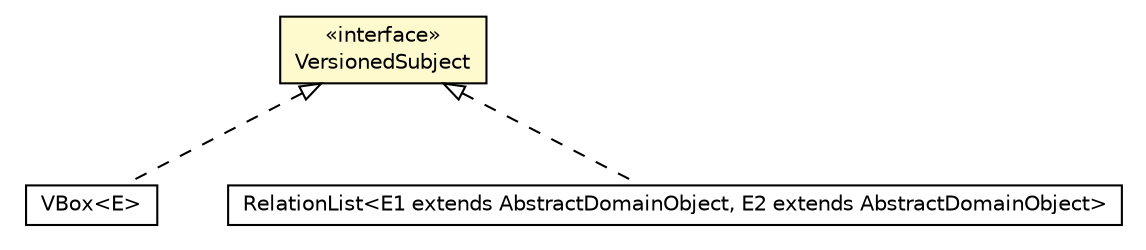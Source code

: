 #!/usr/local/bin/dot
#
# Class diagram 
# Generated by UMLGraph version 5.1 (http://www.umlgraph.org/)
#

digraph G {
	edge [fontname="Helvetica",fontsize=10,labelfontname="Helvetica",labelfontsize=10];
	node [fontname="Helvetica",fontsize=10,shape=plaintext];
	nodesep=0.25;
	ranksep=0.5;
	// pt.ist.fenixframework.backend.jvstmojb.pstm.VersionedSubject
	c129684 [label=<<table title="pt.ist.fenixframework.backend.jvstmojb.pstm.VersionedSubject" border="0" cellborder="1" cellspacing="0" cellpadding="2" port="p" bgcolor="lemonChiffon" href="./VersionedSubject.html">
		<tr><td><table border="0" cellspacing="0" cellpadding="1">
<tr><td align="center" balign="center"> &#171;interface&#187; </td></tr>
<tr><td align="center" balign="center"> VersionedSubject </td></tr>
		</table></td></tr>
		</table>>, fontname="Helvetica", fontcolor="black", fontsize=10.0];
	// pt.ist.fenixframework.backend.jvstmojb.pstm.VBox<E>
	c129685 [label=<<table title="pt.ist.fenixframework.backend.jvstmojb.pstm.VBox" border="0" cellborder="1" cellspacing="0" cellpadding="2" port="p" href="./VBox.html">
		<tr><td><table border="0" cellspacing="0" cellpadding="1">
<tr><td align="center" balign="center"> VBox&lt;E&gt; </td></tr>
		</table></td></tr>
		</table>>, fontname="Helvetica", fontcolor="black", fontsize=10.0];
	// pt.ist.fenixframework.backend.jvstmojb.pstm.RelationList<E1 extends pt.ist.fenixframework.backend.jvstmojb.pstm.AbstractDomainObject, E2 extends pt.ist.fenixframework.backend.jvstmojb.pstm.AbstractDomainObject>
	c129697 [label=<<table title="pt.ist.fenixframework.backend.jvstmojb.pstm.RelationList" border="0" cellborder="1" cellspacing="0" cellpadding="2" port="p" href="./RelationList.html">
		<tr><td><table border="0" cellspacing="0" cellpadding="1">
<tr><td align="center" balign="center"> RelationList&lt;E1 extends AbstractDomainObject, E2 extends AbstractDomainObject&gt; </td></tr>
		</table></td></tr>
		</table>>, fontname="Helvetica", fontcolor="black", fontsize=10.0];
	//pt.ist.fenixframework.backend.jvstmojb.pstm.VBox<E> implements pt.ist.fenixframework.backend.jvstmojb.pstm.VersionedSubject
	c129684:p -> c129685:p [dir=back,arrowtail=empty,style=dashed];
	//pt.ist.fenixframework.backend.jvstmojb.pstm.RelationList<E1 extends pt.ist.fenixframework.backend.jvstmojb.pstm.AbstractDomainObject, E2 extends pt.ist.fenixframework.backend.jvstmojb.pstm.AbstractDomainObject> implements pt.ist.fenixframework.backend.jvstmojb.pstm.VersionedSubject
	c129684:p -> c129697:p [dir=back,arrowtail=empty,style=dashed];
}

